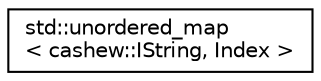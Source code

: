 digraph "Graphical Class Hierarchy"
{
  edge [fontname="Helvetica",fontsize="10",labelfontname="Helvetica",labelfontsize="10"];
  node [fontname="Helvetica",fontsize="10",shape=record];
  rankdir="LR";
  Node0 [label="std::unordered_map\l\< cashew::IString, Index \>",height=0.2,width=0.4,color="black", fillcolor="white", style="filled",URL="$classstd_1_1unordered__map.html"];
}
